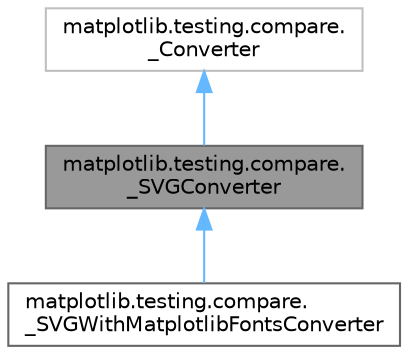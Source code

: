digraph "matplotlib.testing.compare._SVGConverter"
{
 // LATEX_PDF_SIZE
  bgcolor="transparent";
  edge [fontname=Helvetica,fontsize=10,labelfontname=Helvetica,labelfontsize=10];
  node [fontname=Helvetica,fontsize=10,shape=box,height=0.2,width=0.4];
  Node1 [id="Node000001",label="matplotlib.testing.compare.\l_SVGConverter",height=0.2,width=0.4,color="gray40", fillcolor="grey60", style="filled", fontcolor="black",tooltip=" "];
  Node2 -> Node1 [id="edge1_Node000001_Node000002",dir="back",color="steelblue1",style="solid",tooltip=" "];
  Node2 [id="Node000002",label="matplotlib.testing.compare.\l_Converter",height=0.2,width=0.4,color="grey75", fillcolor="white", style="filled",URL="$da/d6a/classmatplotlib_1_1testing_1_1compare_1_1__Converter.html",tooltip=" "];
  Node1 -> Node3 [id="edge2_Node000001_Node000003",dir="back",color="steelblue1",style="solid",tooltip=" "];
  Node3 [id="Node000003",label="matplotlib.testing.compare.\l_SVGWithMatplotlibFontsConverter",height=0.2,width=0.4,color="gray40", fillcolor="white", style="filled",URL="$db/d53/classmatplotlib_1_1testing_1_1compare_1_1__SVGWithMatplotlibFontsConverter.html",tooltip=" "];
}
